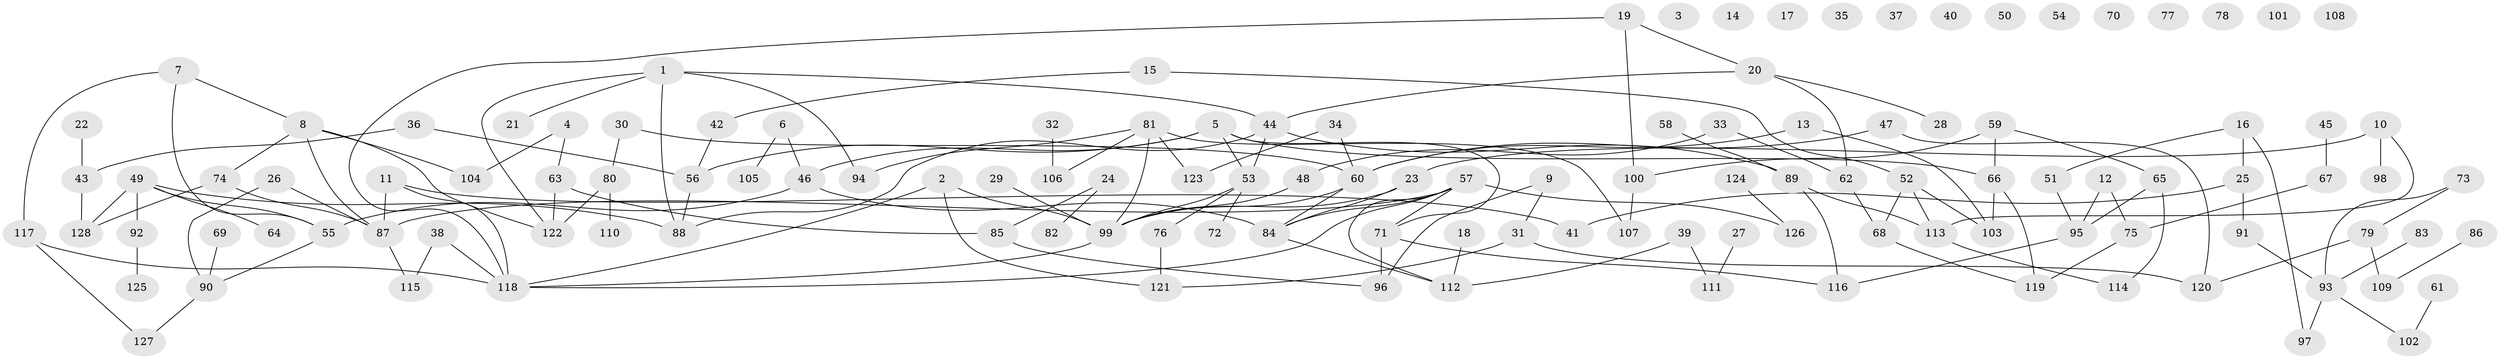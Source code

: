 // coarse degree distribution, {0: 0.2549019607843137, 1: 0.27450980392156865, 2: 0.17647058823529413, 5: 0.09803921568627451, 4: 0.058823529411764705, 6: 0.0196078431372549, 3: 0.0196078431372549, 7: 0.0392156862745098, 10: 0.0196078431372549, 9: 0.0392156862745098}
// Generated by graph-tools (version 1.1) at 2025/42/03/04/25 21:42:39]
// undirected, 128 vertices, 158 edges
graph export_dot {
graph [start="1"]
  node [color=gray90,style=filled];
  1;
  2;
  3;
  4;
  5;
  6;
  7;
  8;
  9;
  10;
  11;
  12;
  13;
  14;
  15;
  16;
  17;
  18;
  19;
  20;
  21;
  22;
  23;
  24;
  25;
  26;
  27;
  28;
  29;
  30;
  31;
  32;
  33;
  34;
  35;
  36;
  37;
  38;
  39;
  40;
  41;
  42;
  43;
  44;
  45;
  46;
  47;
  48;
  49;
  50;
  51;
  52;
  53;
  54;
  55;
  56;
  57;
  58;
  59;
  60;
  61;
  62;
  63;
  64;
  65;
  66;
  67;
  68;
  69;
  70;
  71;
  72;
  73;
  74;
  75;
  76;
  77;
  78;
  79;
  80;
  81;
  82;
  83;
  84;
  85;
  86;
  87;
  88;
  89;
  90;
  91;
  92;
  93;
  94;
  95;
  96;
  97;
  98;
  99;
  100;
  101;
  102;
  103;
  104;
  105;
  106;
  107;
  108;
  109;
  110;
  111;
  112;
  113;
  114;
  115;
  116;
  117;
  118;
  119;
  120;
  121;
  122;
  123;
  124;
  125;
  126;
  127;
  128;
  1 -- 21;
  1 -- 44;
  1 -- 88;
  1 -- 94;
  1 -- 122;
  2 -- 99;
  2 -- 118;
  2 -- 121;
  4 -- 63;
  4 -- 104;
  5 -- 46;
  5 -- 53;
  5 -- 56;
  5 -- 66;
  5 -- 71;
  6 -- 46;
  6 -- 105;
  7 -- 8;
  7 -- 55;
  7 -- 117;
  8 -- 74;
  8 -- 87;
  8 -- 104;
  8 -- 122;
  9 -- 31;
  9 -- 96;
  10 -- 23;
  10 -- 98;
  10 -- 113;
  11 -- 41;
  11 -- 87;
  11 -- 118;
  12 -- 75;
  12 -- 95;
  13 -- 60;
  13 -- 103;
  15 -- 42;
  15 -- 52;
  16 -- 25;
  16 -- 51;
  16 -- 97;
  18 -- 112;
  19 -- 20;
  19 -- 100;
  19 -- 118;
  20 -- 28;
  20 -- 44;
  20 -- 62;
  22 -- 43;
  23 -- 84;
  23 -- 99;
  24 -- 82;
  24 -- 85;
  25 -- 41;
  25 -- 91;
  26 -- 87;
  26 -- 90;
  27 -- 111;
  29 -- 99;
  30 -- 60;
  30 -- 80;
  31 -- 120;
  31 -- 121;
  32 -- 106;
  33 -- 48;
  33 -- 62;
  34 -- 60;
  34 -- 123;
  36 -- 43;
  36 -- 56;
  38 -- 115;
  38 -- 118;
  39 -- 111;
  39 -- 112;
  42 -- 56;
  43 -- 128;
  44 -- 53;
  44 -- 88;
  44 -- 89;
  45 -- 67;
  46 -- 55;
  46 -- 84;
  47 -- 60;
  47 -- 120;
  48 -- 99;
  49 -- 55;
  49 -- 64;
  49 -- 88;
  49 -- 92;
  49 -- 128;
  51 -- 95;
  52 -- 68;
  52 -- 103;
  52 -- 113;
  53 -- 72;
  53 -- 76;
  53 -- 99;
  55 -- 90;
  56 -- 88;
  57 -- 71;
  57 -- 84;
  57 -- 87;
  57 -- 112;
  57 -- 118;
  57 -- 126;
  58 -- 89;
  59 -- 65;
  59 -- 66;
  59 -- 100;
  60 -- 84;
  60 -- 99;
  61 -- 102;
  62 -- 68;
  63 -- 85;
  63 -- 122;
  65 -- 95;
  65 -- 114;
  66 -- 103;
  66 -- 119;
  67 -- 75;
  68 -- 119;
  69 -- 90;
  71 -- 96;
  71 -- 116;
  73 -- 79;
  73 -- 93;
  74 -- 87;
  74 -- 128;
  75 -- 119;
  76 -- 121;
  79 -- 109;
  79 -- 120;
  80 -- 110;
  80 -- 122;
  81 -- 94;
  81 -- 99;
  81 -- 106;
  81 -- 107;
  81 -- 123;
  83 -- 93;
  84 -- 112;
  85 -- 96;
  86 -- 109;
  87 -- 115;
  89 -- 113;
  89 -- 116;
  90 -- 127;
  91 -- 93;
  92 -- 125;
  93 -- 97;
  93 -- 102;
  95 -- 116;
  99 -- 118;
  100 -- 107;
  113 -- 114;
  117 -- 118;
  117 -- 127;
  124 -- 126;
}
